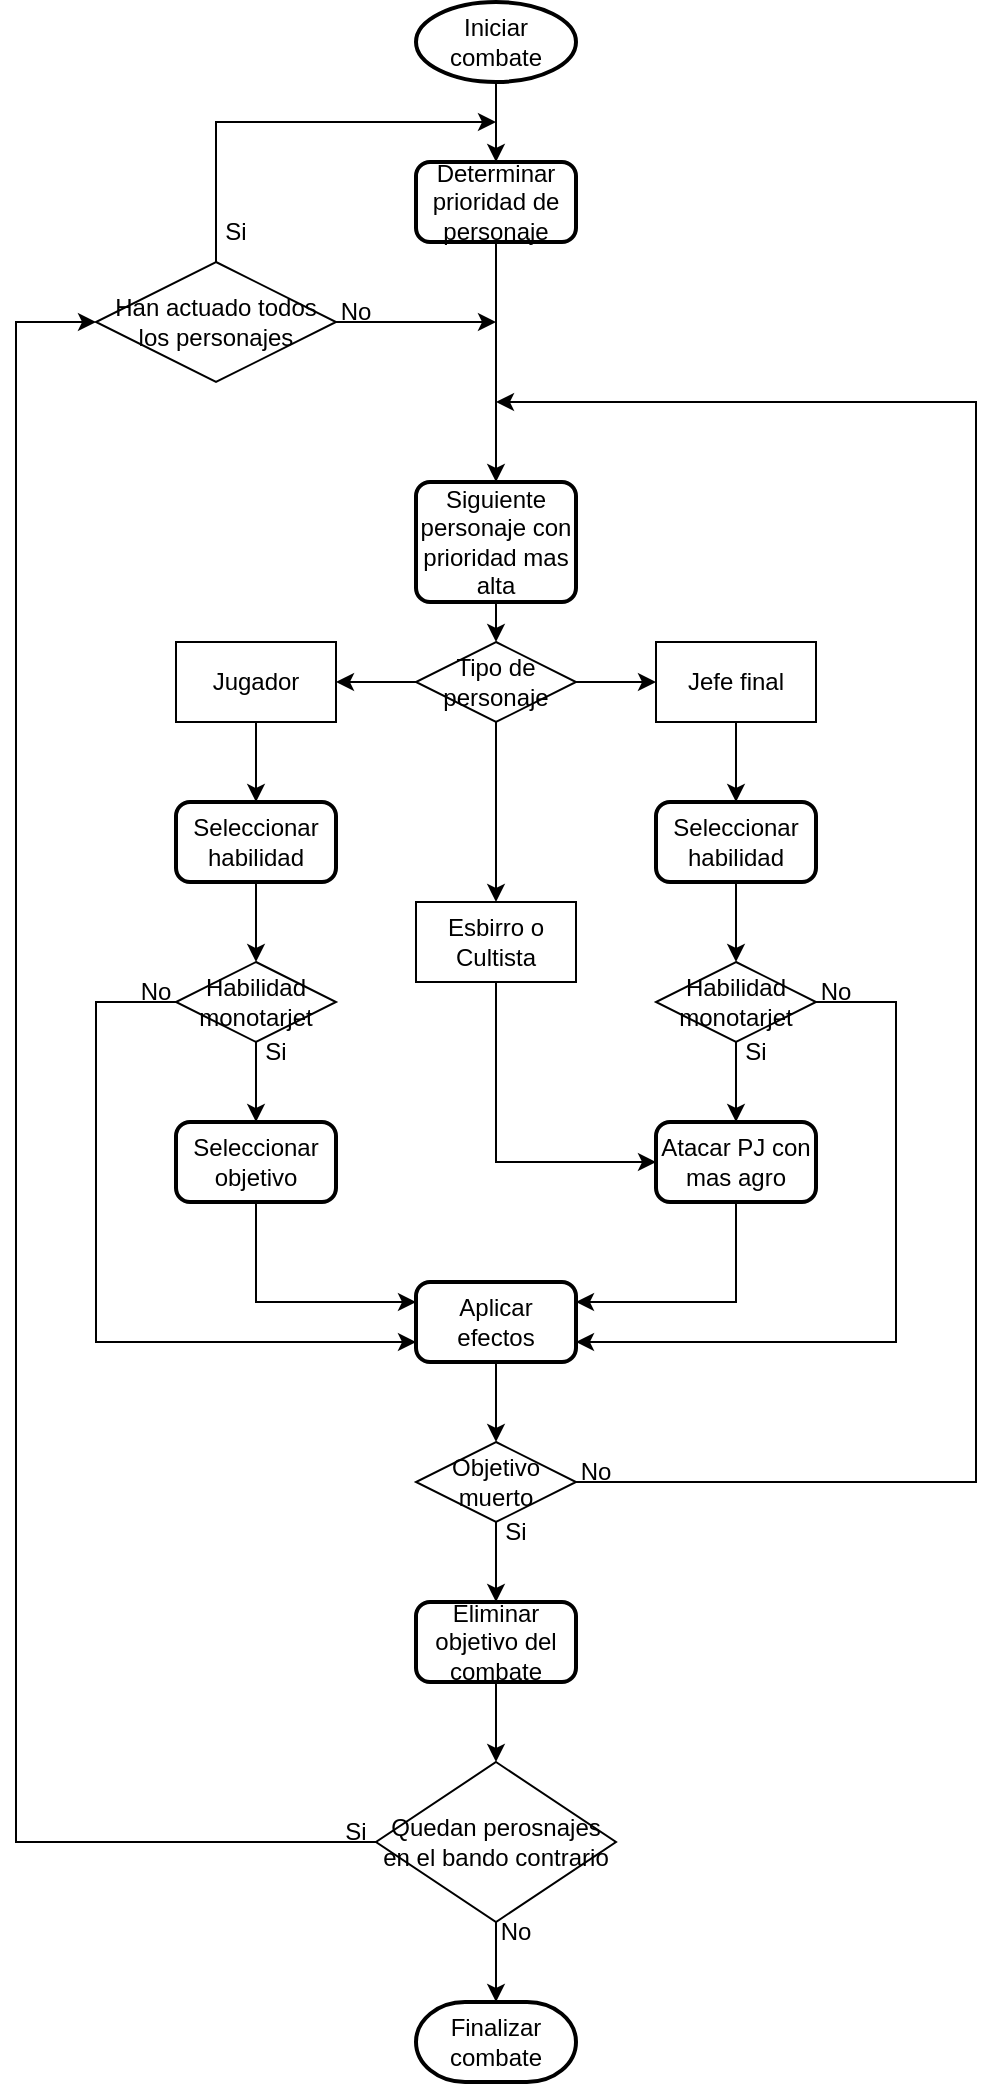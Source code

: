<mxfile version="27.0.5">
  <diagram name="Página-1" id="uL9c1BXFGmR-6VpjsOgY">
    <mxGraphModel dx="1385" dy="1338" grid="1" gridSize="10" guides="0" tooltips="1" connect="1" arrows="1" fold="1" page="1" pageScale="1" pageWidth="827" pageHeight="1169" math="0" shadow="0">
      <root>
        <mxCell id="0" />
        <mxCell id="1" parent="0" />
        <mxCell id="XWckCiqTQkmZ5dFxXLpg-78" value="Iniciar combate" style="strokeWidth=2;html=1;shape=mxgraph.flowchart.start_1;whiteSpace=wrap;" parent="1" vertex="1">
          <mxGeometry x="1200" y="60" width="80" height="40" as="geometry" />
        </mxCell>
        <mxCell id="XWckCiqTQkmZ5dFxXLpg-79" value="Determinar prioridad de personaje" style="rounded=1;whiteSpace=wrap;html=1;absoluteArcSize=1;arcSize=14;strokeWidth=2;" parent="1" vertex="1">
          <mxGeometry x="1200" y="140" width="80" height="40" as="geometry" />
        </mxCell>
        <mxCell id="XWckCiqTQkmZ5dFxXLpg-80" value="Tipo de personaje" style="rhombus;whiteSpace=wrap;html=1;" parent="1" vertex="1">
          <mxGeometry x="1200" y="380" width="80" height="40" as="geometry" />
        </mxCell>
        <mxCell id="XWckCiqTQkmZ5dFxXLpg-81" value="Esbirro o Cultista" style="rounded=0;whiteSpace=wrap;html=1;" parent="1" vertex="1">
          <mxGeometry x="1200" y="510" width="80" height="40" as="geometry" />
        </mxCell>
        <mxCell id="XWckCiqTQkmZ5dFxXLpg-82" value="Jugador" style="rounded=0;whiteSpace=wrap;html=1;" parent="1" vertex="1">
          <mxGeometry x="1080" y="380" width="80" height="40" as="geometry" />
        </mxCell>
        <mxCell id="XWckCiqTQkmZ5dFxXLpg-84" value="Objetivo muerto" style="rhombus;whiteSpace=wrap;html=1;" parent="1" vertex="1">
          <mxGeometry x="1200" y="780" width="80" height="40" as="geometry" />
        </mxCell>
        <mxCell id="XWckCiqTQkmZ5dFxXLpg-85" value="Quedan perosnajes en el bando contrario" style="rhombus;whiteSpace=wrap;html=1;" parent="1" vertex="1">
          <mxGeometry x="1180" y="940" width="120" height="80" as="geometry" />
        </mxCell>
        <mxCell id="XWckCiqTQkmZ5dFxXLpg-86" value="Finalizar combate" style="strokeWidth=2;html=1;shape=mxgraph.flowchart.terminator;whiteSpace=wrap;" parent="1" vertex="1">
          <mxGeometry x="1200" y="1060" width="80" height="40" as="geometry" />
        </mxCell>
        <mxCell id="XWckCiqTQkmZ5dFxXLpg-87" value="Seleccionar habilidad" style="rounded=1;whiteSpace=wrap;html=1;absoluteArcSize=1;arcSize=14;strokeWidth=2;" parent="1" vertex="1">
          <mxGeometry x="1080" y="460" width="80" height="40" as="geometry" />
        </mxCell>
        <mxCell id="XWckCiqTQkmZ5dFxXLpg-89" value="" style="endArrow=classic;html=1;rounded=0;exitX=0.5;exitY=1;exitDx=0;exitDy=0;entryX=0.5;entryY=0;entryDx=0;entryDy=0;" parent="1" source="XWckCiqTQkmZ5dFxXLpg-82" target="XWckCiqTQkmZ5dFxXLpg-87" edge="1">
          <mxGeometry width="50" height="50" relative="1" as="geometry">
            <mxPoint x="1200" y="460" as="sourcePoint" />
            <mxPoint x="1250" y="410" as="targetPoint" />
          </mxGeometry>
        </mxCell>
        <mxCell id="XWckCiqTQkmZ5dFxXLpg-90" value="" style="endArrow=classic;html=1;rounded=0;entryX=1;entryY=0.5;entryDx=0;entryDy=0;" parent="1" source="XWckCiqTQkmZ5dFxXLpg-80" target="XWckCiqTQkmZ5dFxXLpg-82" edge="1">
          <mxGeometry width="50" height="50" relative="1" as="geometry">
            <mxPoint x="1160" y="460" as="sourcePoint" />
            <mxPoint x="1210" y="410" as="targetPoint" />
          </mxGeometry>
        </mxCell>
        <mxCell id="XWckCiqTQkmZ5dFxXLpg-91" value="" style="endArrow=classic;html=1;rounded=0;entryX=0;entryY=0.25;entryDx=0;entryDy=0;" parent="1" target="XWckCiqTQkmZ5dFxXLpg-123" edge="1">
          <mxGeometry width="50" height="50" relative="1" as="geometry">
            <mxPoint x="1120" y="660" as="sourcePoint" />
            <mxPoint x="1200" y="700" as="targetPoint" />
            <Array as="points">
              <mxPoint x="1120" y="710" />
            </Array>
          </mxGeometry>
        </mxCell>
        <mxCell id="XWckCiqTQkmZ5dFxXLpg-93" value="Siguiente personaje con prioridad mas alta" style="rounded=1;whiteSpace=wrap;html=1;absoluteArcSize=1;arcSize=14;strokeWidth=2;" parent="1" vertex="1">
          <mxGeometry x="1200" y="300" width="80" height="60" as="geometry" />
        </mxCell>
        <mxCell id="XWckCiqTQkmZ5dFxXLpg-96" value="" style="endArrow=classic;html=1;rounded=0;exitX=1;exitY=0.5;exitDx=0;exitDy=0;" parent="1" source="XWckCiqTQkmZ5dFxXLpg-84" edge="1">
          <mxGeometry width="50" height="50" relative="1" as="geometry">
            <mxPoint x="1160" y="420" as="sourcePoint" />
            <mxPoint x="1240" y="260" as="targetPoint" />
            <Array as="points">
              <mxPoint x="1480" y="800" />
              <mxPoint x="1480" y="260" />
            </Array>
          </mxGeometry>
        </mxCell>
        <mxCell id="XWckCiqTQkmZ5dFxXLpg-98" value="" style="endArrow=classic;html=1;rounded=0;exitX=0.5;exitY=1;exitDx=0;exitDy=0;entryX=0.5;entryY=0;entryDx=0;entryDy=0;" parent="1" source="XWckCiqTQkmZ5dFxXLpg-93" target="XWckCiqTQkmZ5dFxXLpg-80" edge="1">
          <mxGeometry width="50" height="50" relative="1" as="geometry">
            <mxPoint x="1160" y="410" as="sourcePoint" />
            <mxPoint x="1210" y="360" as="targetPoint" />
          </mxGeometry>
        </mxCell>
        <mxCell id="XWckCiqTQkmZ5dFxXLpg-99" value="" style="endArrow=classic;html=1;rounded=0;exitX=0.5;exitY=1;exitDx=0;exitDy=0;exitPerimeter=0;entryX=0.5;entryY=0;entryDx=0;entryDy=0;" parent="1" source="XWckCiqTQkmZ5dFxXLpg-78" target="XWckCiqTQkmZ5dFxXLpg-79" edge="1">
          <mxGeometry width="50" height="50" relative="1" as="geometry">
            <mxPoint x="1160" y="170" as="sourcePoint" />
            <mxPoint x="1210" y="120" as="targetPoint" />
          </mxGeometry>
        </mxCell>
        <mxCell id="XWckCiqTQkmZ5dFxXLpg-100" value="Eliminar objetivo del combate" style="rounded=1;whiteSpace=wrap;html=1;absoluteArcSize=1;arcSize=14;strokeWidth=2;" parent="1" vertex="1">
          <mxGeometry x="1200" y="860" width="80" height="40" as="geometry" />
        </mxCell>
        <mxCell id="XWckCiqTQkmZ5dFxXLpg-104" value="" style="endArrow=classic;html=1;rounded=0;exitX=0;exitY=0.5;exitDx=0;exitDy=0;entryX=0;entryY=0.5;entryDx=0;entryDy=0;" parent="1" source="XWckCiqTQkmZ5dFxXLpg-85" target="XWckCiqTQkmZ5dFxXLpg-114" edge="1">
          <mxGeometry width="50" height="50" relative="1" as="geometry">
            <mxPoint x="1160" y="700" as="sourcePoint" />
            <mxPoint x="1080" y="220" as="targetPoint" />
            <Array as="points">
              <mxPoint x="1000" y="980" />
              <mxPoint x="1000" y="220" />
            </Array>
          </mxGeometry>
        </mxCell>
        <mxCell id="XWckCiqTQkmZ5dFxXLpg-105" value="" style="endArrow=classic;html=1;rounded=0;entryX=0.5;entryY=0;entryDx=0;entryDy=0;entryPerimeter=0;" parent="1" source="XWckCiqTQkmZ5dFxXLpg-85" target="XWckCiqTQkmZ5dFxXLpg-86" edge="1">
          <mxGeometry width="50" height="50" relative="1" as="geometry">
            <mxPoint x="1170" y="990" as="sourcePoint" />
            <mxPoint x="1220" y="940" as="targetPoint" />
          </mxGeometry>
        </mxCell>
        <mxCell id="XWckCiqTQkmZ5dFxXLpg-107" value="" style="endArrow=classic;html=1;rounded=0;exitX=0.5;exitY=1;exitDx=0;exitDy=0;entryX=0.5;entryY=0;entryDx=0;entryDy=0;" parent="1" source="XWckCiqTQkmZ5dFxXLpg-123" target="XWckCiqTQkmZ5dFxXLpg-84" edge="1">
          <mxGeometry width="50" height="50" relative="1" as="geometry">
            <mxPoint x="1120" y="490" as="sourcePoint" />
            <mxPoint x="1170" y="440" as="targetPoint" />
          </mxGeometry>
        </mxCell>
        <mxCell id="XWckCiqTQkmZ5dFxXLpg-108" value="Si" style="text;html=1;align=center;verticalAlign=middle;whiteSpace=wrap;rounded=0;" parent="1" vertex="1">
          <mxGeometry x="1140" y="960" width="60" height="30" as="geometry" />
        </mxCell>
        <mxCell id="XWckCiqTQkmZ5dFxXLpg-109" value="No" style="text;html=1;align=center;verticalAlign=middle;whiteSpace=wrap;rounded=0;" parent="1" vertex="1">
          <mxGeometry x="1220" y="1010" width="60" height="30" as="geometry" />
        </mxCell>
        <mxCell id="XWckCiqTQkmZ5dFxXLpg-111" value="Si" style="text;html=1;align=center;verticalAlign=middle;whiteSpace=wrap;rounded=0;" parent="1" vertex="1">
          <mxGeometry x="1220" y="810" width="60" height="30" as="geometry" />
        </mxCell>
        <mxCell id="XWckCiqTQkmZ5dFxXLpg-112" value="No" style="text;html=1;align=center;verticalAlign=middle;whiteSpace=wrap;rounded=0;" parent="1" vertex="1">
          <mxGeometry x="1260" y="780" width="60" height="30" as="geometry" />
        </mxCell>
        <mxCell id="XWckCiqTQkmZ5dFxXLpg-114" value="Han actuado todos los personajes" style="rhombus;whiteSpace=wrap;html=1;" parent="1" vertex="1">
          <mxGeometry x="1040" y="190" width="120" height="60" as="geometry" />
        </mxCell>
        <mxCell id="XWckCiqTQkmZ5dFxXLpg-115" value="" style="endArrow=classic;html=1;rounded=0;exitX=1;exitY=0.5;exitDx=0;exitDy=0;" parent="1" source="XWckCiqTQkmZ5dFxXLpg-114" edge="1">
          <mxGeometry width="50" height="50" relative="1" as="geometry">
            <mxPoint x="1200" y="190" as="sourcePoint" />
            <mxPoint x="1240" y="220" as="targetPoint" />
          </mxGeometry>
        </mxCell>
        <mxCell id="XWckCiqTQkmZ5dFxXLpg-116" value="" style="endArrow=classic;html=1;rounded=0;exitX=0.5;exitY=0;exitDx=0;exitDy=0;" parent="1" source="XWckCiqTQkmZ5dFxXLpg-114" edge="1">
          <mxGeometry width="50" height="50" relative="1" as="geometry">
            <mxPoint x="1140" y="160" as="sourcePoint" />
            <mxPoint x="1240" y="120" as="targetPoint" />
            <Array as="points">
              <mxPoint x="1100" y="120" />
            </Array>
          </mxGeometry>
        </mxCell>
        <mxCell id="XWckCiqTQkmZ5dFxXLpg-117" value="" style="endArrow=classic;html=1;rounded=0;entryX=0.5;entryY=0;entryDx=0;entryDy=0;exitX=0.5;exitY=1;exitDx=0;exitDy=0;" parent="1" source="XWckCiqTQkmZ5dFxXLpg-79" target="XWckCiqTQkmZ5dFxXLpg-93" edge="1">
          <mxGeometry width="50" height="50" relative="1" as="geometry">
            <mxPoint x="1200" y="190" as="sourcePoint" />
            <mxPoint x="1250" y="140" as="targetPoint" />
          </mxGeometry>
        </mxCell>
        <mxCell id="XWckCiqTQkmZ5dFxXLpg-118" value="Si" style="text;html=1;align=center;verticalAlign=middle;whiteSpace=wrap;rounded=0;" parent="1" vertex="1">
          <mxGeometry x="1080" y="160" width="60" height="30" as="geometry" />
        </mxCell>
        <mxCell id="XWckCiqTQkmZ5dFxXLpg-119" value="No" style="text;html=1;align=center;verticalAlign=middle;whiteSpace=wrap;rounded=0;" parent="1" vertex="1">
          <mxGeometry x="1140" y="200" width="60" height="30" as="geometry" />
        </mxCell>
        <mxCell id="XWckCiqTQkmZ5dFxXLpg-120" value="Jefe final" style="rounded=0;whiteSpace=wrap;html=1;" parent="1" vertex="1">
          <mxGeometry x="1320" y="380" width="80" height="40" as="geometry" />
        </mxCell>
        <mxCell id="XWckCiqTQkmZ5dFxXLpg-121" value="Seleccionar objetivo" style="rounded=1;whiteSpace=wrap;html=1;absoluteArcSize=1;arcSize=14;strokeWidth=2;" parent="1" vertex="1">
          <mxGeometry x="1080" y="620" width="80" height="40" as="geometry" />
        </mxCell>
        <mxCell id="XWckCiqTQkmZ5dFxXLpg-122" value="" style="endArrow=classic;html=1;rounded=0;entryX=0.5;entryY=0;entryDx=0;entryDy=0;exitX=0.5;exitY=1;exitDx=0;exitDy=0;" parent="1" source="XWckCiqTQkmZ5dFxXLpg-136" target="XWckCiqTQkmZ5dFxXLpg-121" edge="1">
          <mxGeometry width="50" height="50" relative="1" as="geometry">
            <mxPoint x="1120" y="590" as="sourcePoint" />
            <mxPoint x="1190" y="440" as="targetPoint" />
          </mxGeometry>
        </mxCell>
        <mxCell id="XWckCiqTQkmZ5dFxXLpg-123" value="Aplicar efectos" style="rounded=1;whiteSpace=wrap;html=1;absoluteArcSize=1;arcSize=14;strokeWidth=2;" parent="1" vertex="1">
          <mxGeometry x="1200" y="700" width="80" height="40" as="geometry" />
        </mxCell>
        <mxCell id="XWckCiqTQkmZ5dFxXLpg-124" value="" style="endArrow=classic;html=1;rounded=0;exitX=0.5;exitY=1;exitDx=0;exitDy=0;entryX=0.5;entryY=0;entryDx=0;entryDy=0;" parent="1" source="XWckCiqTQkmZ5dFxXLpg-84" target="XWckCiqTQkmZ5dFxXLpg-100" edge="1">
          <mxGeometry width="50" height="50" relative="1" as="geometry">
            <mxPoint x="1140" y="720" as="sourcePoint" />
            <mxPoint x="1340" y="850" as="targetPoint" />
          </mxGeometry>
        </mxCell>
        <mxCell id="XWckCiqTQkmZ5dFxXLpg-127" value="" style="endArrow=classic;html=1;rounded=0;exitX=0.5;exitY=1;exitDx=0;exitDy=0;entryX=0.5;entryY=0;entryDx=0;entryDy=0;" parent="1" source="XWckCiqTQkmZ5dFxXLpg-100" target="XWckCiqTQkmZ5dFxXLpg-85" edge="1">
          <mxGeometry width="50" height="50" relative="1" as="geometry">
            <mxPoint x="1120" y="870" as="sourcePoint" />
            <mxPoint x="1170" y="820" as="targetPoint" />
          </mxGeometry>
        </mxCell>
        <mxCell id="XWckCiqTQkmZ5dFxXLpg-128" value="Seleccionar habilidad" style="rounded=1;whiteSpace=wrap;html=1;absoluteArcSize=1;arcSize=14;strokeWidth=2;" parent="1" vertex="1">
          <mxGeometry x="1320" y="460" width="80" height="40" as="geometry" />
        </mxCell>
        <mxCell id="XWckCiqTQkmZ5dFxXLpg-129" value="Atacar PJ con mas agro" style="rounded=1;whiteSpace=wrap;html=1;absoluteArcSize=1;arcSize=14;strokeWidth=2;" parent="1" vertex="1">
          <mxGeometry x="1320" y="620" width="80" height="40" as="geometry" />
        </mxCell>
        <mxCell id="XWckCiqTQkmZ5dFxXLpg-130" value="" style="endArrow=classic;html=1;rounded=0;exitX=0.5;exitY=1;exitDx=0;exitDy=0;entryX=0.5;entryY=0;entryDx=0;entryDy=0;" parent="1" source="XWckCiqTQkmZ5dFxXLpg-80" target="XWckCiqTQkmZ5dFxXLpg-81" edge="1">
          <mxGeometry width="50" height="50" relative="1" as="geometry">
            <mxPoint x="970" y="520" as="sourcePoint" />
            <mxPoint x="1020" y="470" as="targetPoint" />
          </mxGeometry>
        </mxCell>
        <mxCell id="XWckCiqTQkmZ5dFxXLpg-131" value="" style="endArrow=classic;html=1;rounded=0;exitX=0.5;exitY=1;exitDx=0;exitDy=0;entryX=0;entryY=0.5;entryDx=0;entryDy=0;" parent="1" source="XWckCiqTQkmZ5dFxXLpg-81" target="XWckCiqTQkmZ5dFxXLpg-129" edge="1">
          <mxGeometry width="50" height="50" relative="1" as="geometry">
            <mxPoint x="970" y="520" as="sourcePoint" />
            <mxPoint x="1020" y="470" as="targetPoint" />
            <Array as="points">
              <mxPoint x="1240" y="640" />
            </Array>
          </mxGeometry>
        </mxCell>
        <mxCell id="XWckCiqTQkmZ5dFxXLpg-132" value="" style="endArrow=classic;html=1;rounded=0;exitX=0.5;exitY=1;exitDx=0;exitDy=0;entryX=1;entryY=0.25;entryDx=0;entryDy=0;" parent="1" source="XWckCiqTQkmZ5dFxXLpg-129" target="XWckCiqTQkmZ5dFxXLpg-123" edge="1">
          <mxGeometry width="50" height="50" relative="1" as="geometry">
            <mxPoint x="980" y="610" as="sourcePoint" />
            <mxPoint x="1290" y="690" as="targetPoint" />
            <Array as="points">
              <mxPoint x="1360" y="710" />
            </Array>
          </mxGeometry>
        </mxCell>
        <mxCell id="XWckCiqTQkmZ5dFxXLpg-133" value="" style="endArrow=classic;html=1;rounded=0;entryX=0.5;entryY=0;entryDx=0;entryDy=0;exitX=0.5;exitY=1;exitDx=0;exitDy=0;" parent="1" source="XWckCiqTQkmZ5dFxXLpg-139" target="XWckCiqTQkmZ5dFxXLpg-129" edge="1">
          <mxGeometry width="50" height="50" relative="1" as="geometry">
            <mxPoint x="1360" y="590" as="sourcePoint" />
            <mxPoint x="1040" y="490" as="targetPoint" />
          </mxGeometry>
        </mxCell>
        <mxCell id="XWckCiqTQkmZ5dFxXLpg-134" value="" style="endArrow=classic;html=1;rounded=0;exitX=0.5;exitY=1;exitDx=0;exitDy=0;entryX=0.5;entryY=0;entryDx=0;entryDy=0;" parent="1" source="XWckCiqTQkmZ5dFxXLpg-120" target="XWckCiqTQkmZ5dFxXLpg-128" edge="1">
          <mxGeometry width="50" height="50" relative="1" as="geometry">
            <mxPoint x="1000" y="550" as="sourcePoint" />
            <mxPoint x="1050" y="500" as="targetPoint" />
          </mxGeometry>
        </mxCell>
        <mxCell id="XWckCiqTQkmZ5dFxXLpg-135" value="" style="endArrow=classic;html=1;rounded=0;exitX=1;exitY=0.5;exitDx=0;exitDy=0;entryX=0;entryY=0.5;entryDx=0;entryDy=0;" parent="1" source="XWckCiqTQkmZ5dFxXLpg-80" target="XWckCiqTQkmZ5dFxXLpg-120" edge="1">
          <mxGeometry width="50" height="50" relative="1" as="geometry">
            <mxPoint x="1010" y="560" as="sourcePoint" />
            <mxPoint x="1060" y="510" as="targetPoint" />
          </mxGeometry>
        </mxCell>
        <mxCell id="XWckCiqTQkmZ5dFxXLpg-136" value="Habilidad monotarjet" style="rhombus;whiteSpace=wrap;html=1;" parent="1" vertex="1">
          <mxGeometry x="1080" y="540" width="80" height="40" as="geometry" />
        </mxCell>
        <mxCell id="XWckCiqTQkmZ5dFxXLpg-137" value="" style="endArrow=classic;html=1;rounded=0;exitX=0.5;exitY=1;exitDx=0;exitDy=0;entryX=0.5;entryY=0;entryDx=0;entryDy=0;" parent="1" source="XWckCiqTQkmZ5dFxXLpg-87" target="XWckCiqTQkmZ5dFxXLpg-136" edge="1">
          <mxGeometry width="50" height="50" relative="1" as="geometry">
            <mxPoint x="1020" y="590" as="sourcePoint" />
            <mxPoint x="1070" y="540" as="targetPoint" />
          </mxGeometry>
        </mxCell>
        <mxCell id="XWckCiqTQkmZ5dFxXLpg-138" value="" style="endArrow=classic;html=1;rounded=0;exitX=0;exitY=0.5;exitDx=0;exitDy=0;entryX=0;entryY=0.75;entryDx=0;entryDy=0;" parent="1" source="XWckCiqTQkmZ5dFxXLpg-136" target="XWckCiqTQkmZ5dFxXLpg-123" edge="1">
          <mxGeometry width="50" height="50" relative="1" as="geometry">
            <mxPoint x="1060" y="570" as="sourcePoint" />
            <mxPoint x="1080" y="740" as="targetPoint" />
            <Array as="points">
              <mxPoint x="1040" y="560" />
              <mxPoint x="1040" y="730" />
            </Array>
          </mxGeometry>
        </mxCell>
        <mxCell id="XWckCiqTQkmZ5dFxXLpg-139" value="Habilidad monotarjet" style="rhombus;whiteSpace=wrap;html=1;" parent="1" vertex="1">
          <mxGeometry x="1320" y="540" width="80" height="40" as="geometry" />
        </mxCell>
        <mxCell id="XWckCiqTQkmZ5dFxXLpg-140" value="" style="endArrow=classic;html=1;rounded=0;exitX=0.5;exitY=1;exitDx=0;exitDy=0;entryX=0.5;entryY=0;entryDx=0;entryDy=0;" parent="1" source="XWckCiqTQkmZ5dFxXLpg-128" target="XWckCiqTQkmZ5dFxXLpg-139" edge="1">
          <mxGeometry width="50" height="50" relative="1" as="geometry">
            <mxPoint x="980" y="610" as="sourcePoint" />
            <mxPoint x="1030" y="560" as="targetPoint" />
          </mxGeometry>
        </mxCell>
        <mxCell id="XWckCiqTQkmZ5dFxXLpg-141" value="" style="endArrow=classic;html=1;rounded=0;exitX=1;exitY=0.5;exitDx=0;exitDy=0;entryX=1;entryY=0.75;entryDx=0;entryDy=0;" parent="1" source="XWckCiqTQkmZ5dFxXLpg-139" target="XWckCiqTQkmZ5dFxXLpg-123" edge="1">
          <mxGeometry width="50" height="50" relative="1" as="geometry">
            <mxPoint x="980" y="610" as="sourcePoint" />
            <mxPoint x="1030" y="560" as="targetPoint" />
            <Array as="points">
              <mxPoint x="1440" y="560" />
              <mxPoint x="1440" y="730" />
            </Array>
          </mxGeometry>
        </mxCell>
        <mxCell id="XWckCiqTQkmZ5dFxXLpg-142" value="Si" style="text;html=1;align=center;verticalAlign=middle;whiteSpace=wrap;rounded=0;" parent="1" vertex="1">
          <mxGeometry x="1100" y="570" width="60" height="30" as="geometry" />
        </mxCell>
        <mxCell id="XWckCiqTQkmZ5dFxXLpg-143" value="Si" style="text;html=1;align=center;verticalAlign=middle;whiteSpace=wrap;rounded=0;" parent="1" vertex="1">
          <mxGeometry x="1340" y="570" width="60" height="30" as="geometry" />
        </mxCell>
        <mxCell id="XWckCiqTQkmZ5dFxXLpg-144" value="No" style="text;html=1;align=center;verticalAlign=middle;whiteSpace=wrap;rounded=0;" parent="1" vertex="1">
          <mxGeometry x="1040" y="540" width="60" height="30" as="geometry" />
        </mxCell>
        <mxCell id="XWckCiqTQkmZ5dFxXLpg-145" value="No" style="text;html=1;align=center;verticalAlign=middle;whiteSpace=wrap;rounded=0;" parent="1" vertex="1">
          <mxGeometry x="1380" y="540" width="60" height="30" as="geometry" />
        </mxCell>
      </root>
    </mxGraphModel>
  </diagram>
</mxfile>
